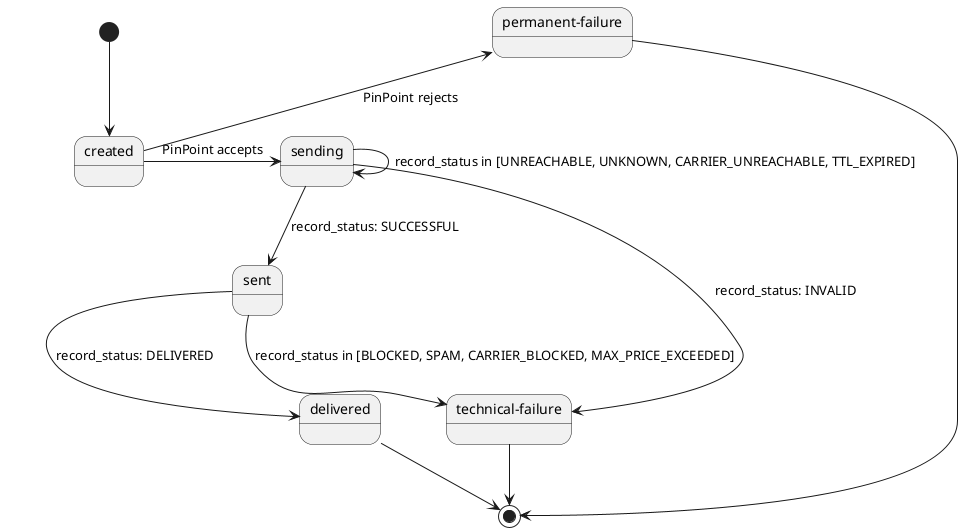 @startuml

[*] --> created

created -right-> sending: PinPoint accepts

created -up-> PermanentFailure: PinPoint rejects

PermanentFailure --> [*]

state "permanent-failure" as PermanentFailure

sending -down-> sent: record_status: SUCCESSFUL

sent --> delivered:  record_status: DELIVERED

sending --> TechnicalFailure: record_status: INVALID
sending -right-> sending: record_status in [UNREACHABLE, UNKNOWN, CARRIER_UNREACHABLE, TTL_EXPIRED]

state "technical-failure" as TechnicalFailure

sent --> TechnicalFailure: record_status in [BLOCKED, SPAM, CARRIER_BLOCKED, MAX_PRICE_EXCEEDED]

TechnicalFailure --> [*]

delivered --> [*]

@enduml